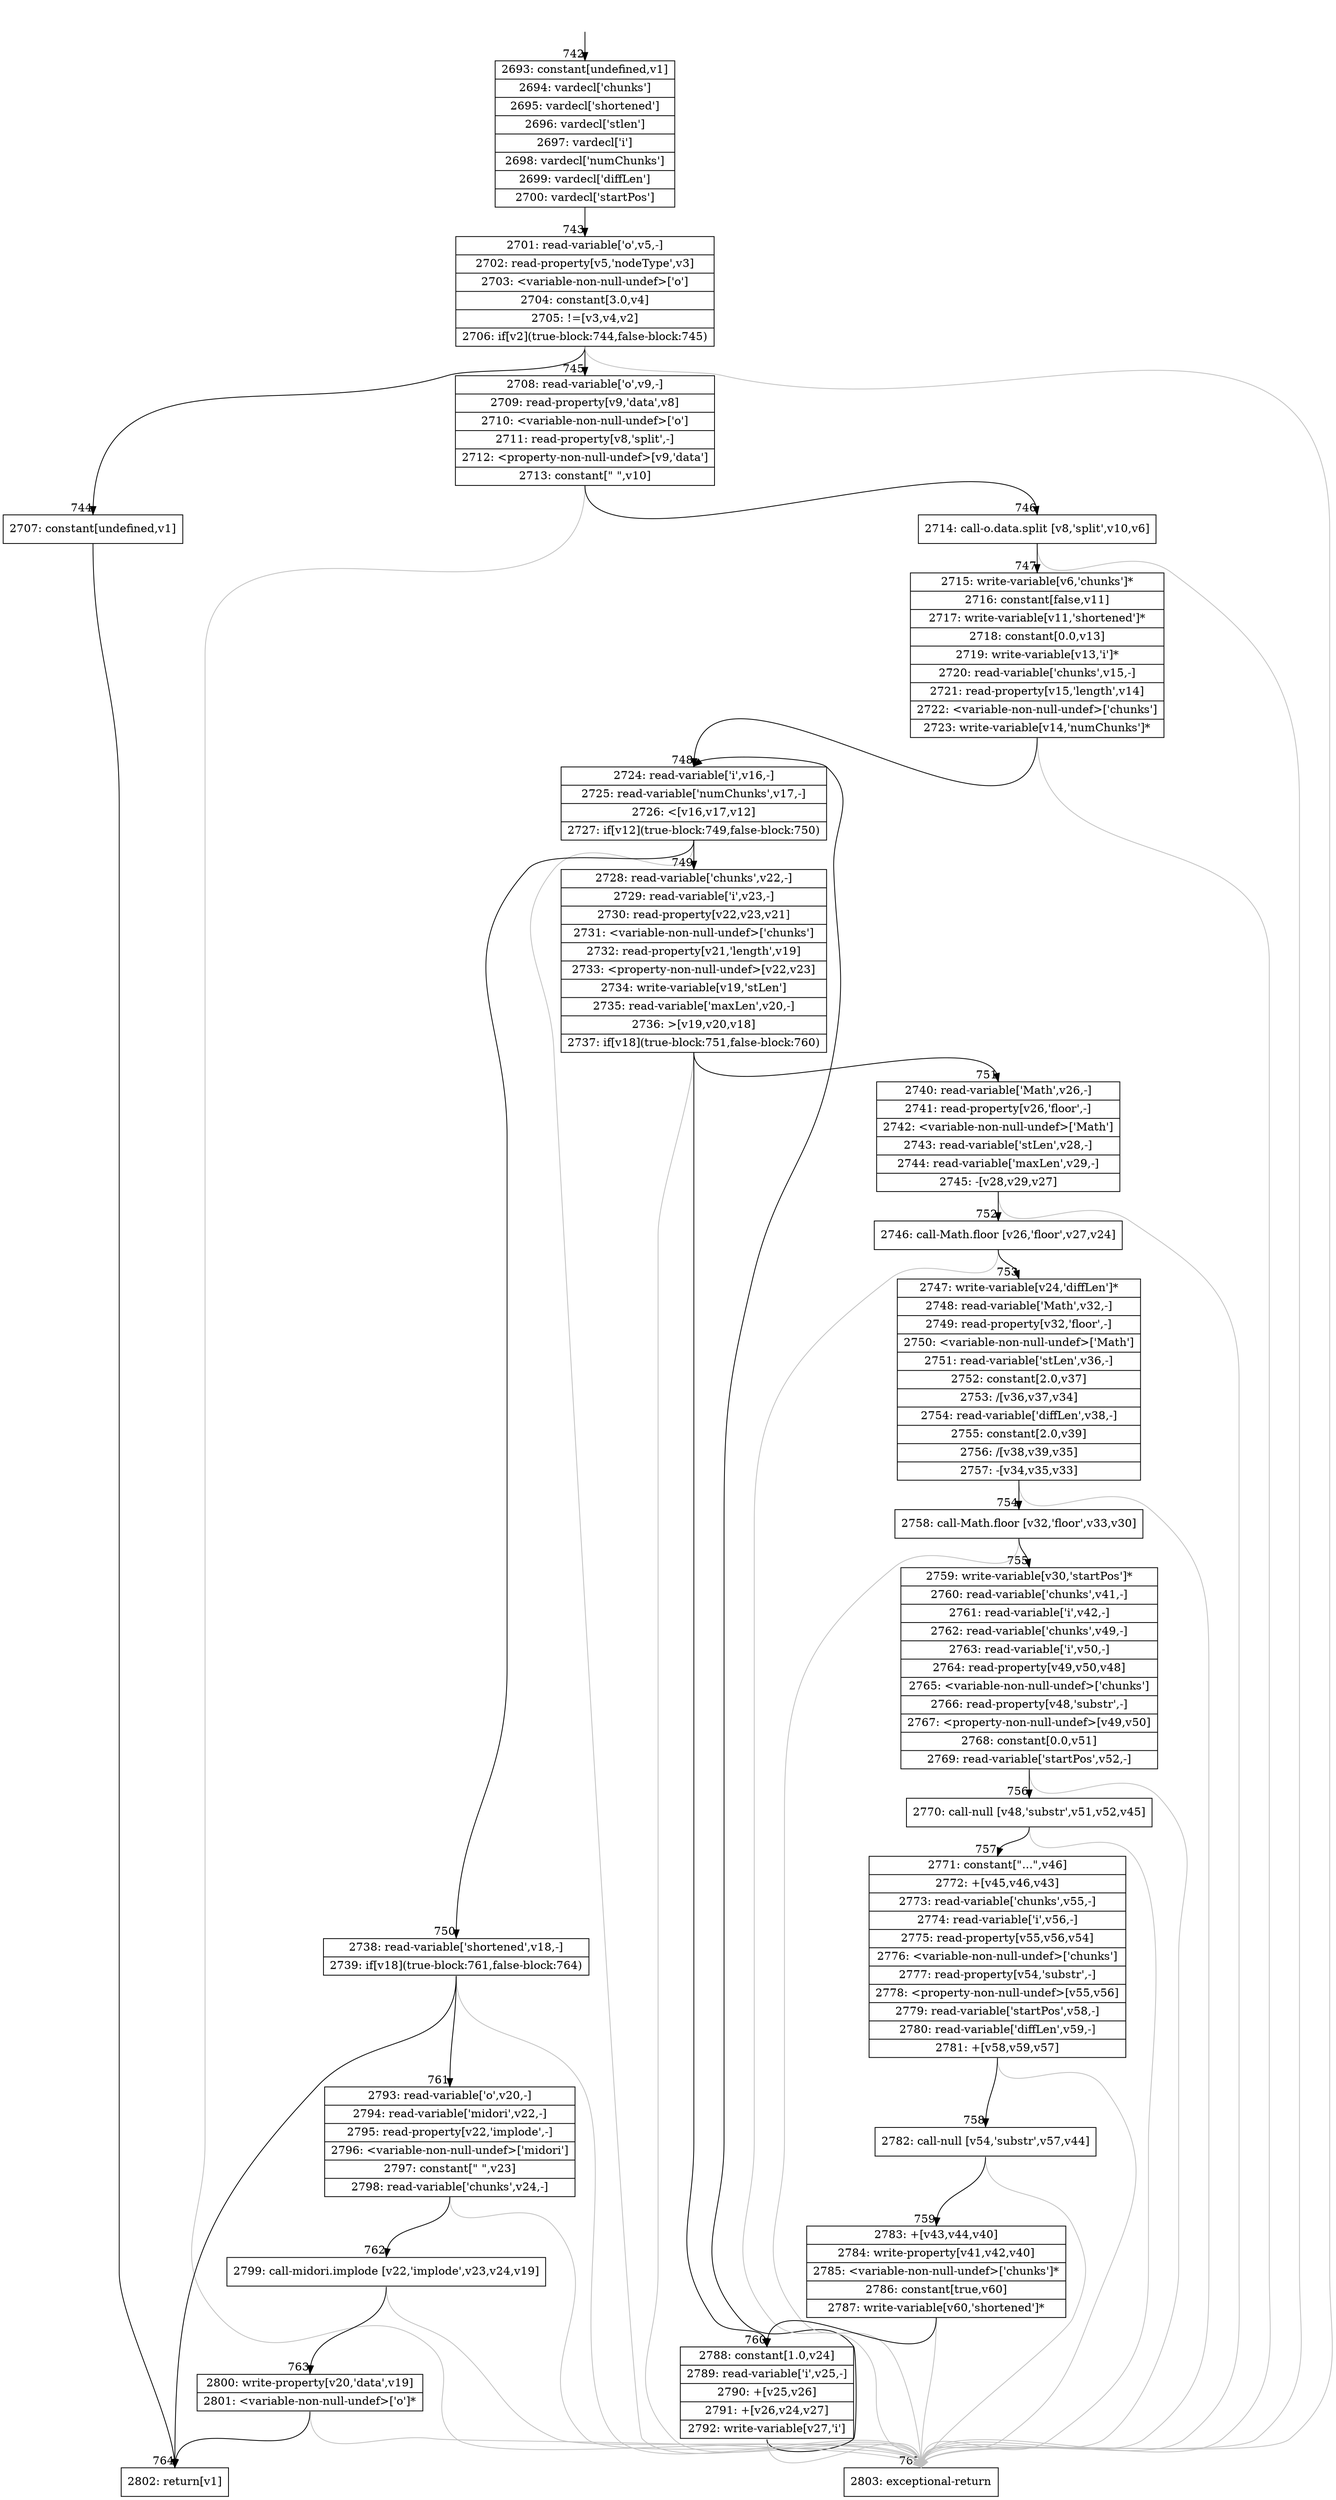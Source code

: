 digraph {
rankdir="TD"
BB_entry38[shape=none,label=""];
BB_entry38 -> BB742 [tailport=s, headport=n, headlabel="    742"]
BB742 [shape=record label="{2693: constant[undefined,v1]|2694: vardecl['chunks']|2695: vardecl['shortened']|2696: vardecl['stlen']|2697: vardecl['i']|2698: vardecl['numChunks']|2699: vardecl['diffLen']|2700: vardecl['startPos']}" ] 
BB742 -> BB743 [tailport=s, headport=n, headlabel="      743"]
BB743 [shape=record label="{2701: read-variable['o',v5,-]|2702: read-property[v5,'nodeType',v3]|2703: \<variable-non-null-undef\>['o']|2704: constant[3.0,v4]|2705: !=[v3,v4,v2]|2706: if[v2](true-block:744,false-block:745)}" ] 
BB743 -> BB744 [tailport=s, headport=n, headlabel="      744"]
BB743 -> BB745 [tailport=s, headport=n, headlabel="      745"]
BB743 -> BB765 [tailport=s, headport=n, color=gray, headlabel="      765"]
BB744 [shape=record label="{2707: constant[undefined,v1]}" ] 
BB744 -> BB764 [tailport=s, headport=n, headlabel="      764"]
BB745 [shape=record label="{2708: read-variable['o',v9,-]|2709: read-property[v9,'data',v8]|2710: \<variable-non-null-undef\>['o']|2711: read-property[v8,'split',-]|2712: \<property-non-null-undef\>[v9,'data']|2713: constant[\" \",v10]}" ] 
BB745 -> BB746 [tailport=s, headport=n, headlabel="      746"]
BB745 -> BB765 [tailport=s, headport=n, color=gray]
BB746 [shape=record label="{2714: call-o.data.split [v8,'split',v10,v6]}" ] 
BB746 -> BB747 [tailport=s, headport=n, headlabel="      747"]
BB746 -> BB765 [tailport=s, headport=n, color=gray]
BB747 [shape=record label="{2715: write-variable[v6,'chunks']*|2716: constant[false,v11]|2717: write-variable[v11,'shortened']*|2718: constant[0.0,v13]|2719: write-variable[v13,'i']*|2720: read-variable['chunks',v15,-]|2721: read-property[v15,'length',v14]|2722: \<variable-non-null-undef\>['chunks']|2723: write-variable[v14,'numChunks']*}" ] 
BB747 -> BB748 [tailport=s, headport=n, headlabel="      748"]
BB747 -> BB765 [tailport=s, headport=n, color=gray]
BB748 [shape=record label="{2724: read-variable['i',v16,-]|2725: read-variable['numChunks',v17,-]|2726: \<[v16,v17,v12]|2727: if[v12](true-block:749,false-block:750)}" ] 
BB748 -> BB749 [tailport=s, headport=n, headlabel="      749"]
BB748 -> BB750 [tailport=s, headport=n, headlabel="      750"]
BB748 -> BB765 [tailport=s, headport=n, color=gray]
BB749 [shape=record label="{2728: read-variable['chunks',v22,-]|2729: read-variable['i',v23,-]|2730: read-property[v22,v23,v21]|2731: \<variable-non-null-undef\>['chunks']|2732: read-property[v21,'length',v19]|2733: \<property-non-null-undef\>[v22,v23]|2734: write-variable[v19,'stLen']|2735: read-variable['maxLen',v20,-]|2736: \>[v19,v20,v18]|2737: if[v18](true-block:751,false-block:760)}" ] 
BB749 -> BB751 [tailport=s, headport=n, headlabel="      751"]
BB749 -> BB760 [tailport=s, headport=n, headlabel="      760"]
BB749 -> BB765 [tailport=s, headport=n, color=gray]
BB750 [shape=record label="{2738: read-variable['shortened',v18,-]|2739: if[v18](true-block:761,false-block:764)}" ] 
BB750 -> BB761 [tailport=s, headport=n, headlabel="      761"]
BB750 -> BB764 [tailport=s, headport=n]
BB750 -> BB765 [tailport=s, headport=n, color=gray]
BB751 [shape=record label="{2740: read-variable['Math',v26,-]|2741: read-property[v26,'floor',-]|2742: \<variable-non-null-undef\>['Math']|2743: read-variable['stLen',v28,-]|2744: read-variable['maxLen',v29,-]|2745: -[v28,v29,v27]}" ] 
BB751 -> BB752 [tailport=s, headport=n, headlabel="      752"]
BB751 -> BB765 [tailport=s, headport=n, color=gray]
BB752 [shape=record label="{2746: call-Math.floor [v26,'floor',v27,v24]}" ] 
BB752 -> BB753 [tailport=s, headport=n, headlabel="      753"]
BB752 -> BB765 [tailport=s, headport=n, color=gray]
BB753 [shape=record label="{2747: write-variable[v24,'diffLen']*|2748: read-variable['Math',v32,-]|2749: read-property[v32,'floor',-]|2750: \<variable-non-null-undef\>['Math']|2751: read-variable['stLen',v36,-]|2752: constant[2.0,v37]|2753: /[v36,v37,v34]|2754: read-variable['diffLen',v38,-]|2755: constant[2.0,v39]|2756: /[v38,v39,v35]|2757: -[v34,v35,v33]}" ] 
BB753 -> BB754 [tailport=s, headport=n, headlabel="      754"]
BB753 -> BB765 [tailport=s, headport=n, color=gray]
BB754 [shape=record label="{2758: call-Math.floor [v32,'floor',v33,v30]}" ] 
BB754 -> BB755 [tailport=s, headport=n, headlabel="      755"]
BB754 -> BB765 [tailport=s, headport=n, color=gray]
BB755 [shape=record label="{2759: write-variable[v30,'startPos']*|2760: read-variable['chunks',v41,-]|2761: read-variable['i',v42,-]|2762: read-variable['chunks',v49,-]|2763: read-variable['i',v50,-]|2764: read-property[v49,v50,v48]|2765: \<variable-non-null-undef\>['chunks']|2766: read-property[v48,'substr',-]|2767: \<property-non-null-undef\>[v49,v50]|2768: constant[0.0,v51]|2769: read-variable['startPos',v52,-]}" ] 
BB755 -> BB756 [tailport=s, headport=n, headlabel="      756"]
BB755 -> BB765 [tailport=s, headport=n, color=gray]
BB756 [shape=record label="{2770: call-null [v48,'substr',v51,v52,v45]}" ] 
BB756 -> BB757 [tailport=s, headport=n, headlabel="      757"]
BB756 -> BB765 [tailport=s, headport=n, color=gray]
BB757 [shape=record label="{2771: constant[\"...\",v46]|2772: +[v45,v46,v43]|2773: read-variable['chunks',v55,-]|2774: read-variable['i',v56,-]|2775: read-property[v55,v56,v54]|2776: \<variable-non-null-undef\>['chunks']|2777: read-property[v54,'substr',-]|2778: \<property-non-null-undef\>[v55,v56]|2779: read-variable['startPos',v58,-]|2780: read-variable['diffLen',v59,-]|2781: +[v58,v59,v57]}" ] 
BB757 -> BB758 [tailport=s, headport=n, headlabel="      758"]
BB757 -> BB765 [tailport=s, headport=n, color=gray]
BB758 [shape=record label="{2782: call-null [v54,'substr',v57,v44]}" ] 
BB758 -> BB759 [tailport=s, headport=n, headlabel="      759"]
BB758 -> BB765 [tailport=s, headport=n, color=gray]
BB759 [shape=record label="{2783: +[v43,v44,v40]|2784: write-property[v41,v42,v40]|2785: \<variable-non-null-undef\>['chunks']*|2786: constant[true,v60]|2787: write-variable[v60,'shortened']*}" ] 
BB759 -> BB760 [tailport=s, headport=n]
BB759 -> BB765 [tailport=s, headport=n, color=gray]
BB760 [shape=record label="{2788: constant[1.0,v24]|2789: read-variable['i',v25,-]|2790: +[v25,v26]|2791: +[v26,v24,v27]|2792: write-variable[v27,'i']}" ] 
BB760 -> BB748 [tailport=s, headport=n]
BB760 -> BB765 [tailport=s, headport=n, color=gray]
BB761 [shape=record label="{2793: read-variable['o',v20,-]|2794: read-variable['midori',v22,-]|2795: read-property[v22,'implode',-]|2796: \<variable-non-null-undef\>['midori']|2797: constant[\" \",v23]|2798: read-variable['chunks',v24,-]}" ] 
BB761 -> BB762 [tailport=s, headport=n, headlabel="      762"]
BB761 -> BB765 [tailport=s, headport=n, color=gray]
BB762 [shape=record label="{2799: call-midori.implode [v22,'implode',v23,v24,v19]}" ] 
BB762 -> BB763 [tailport=s, headport=n, headlabel="      763"]
BB762 -> BB765 [tailport=s, headport=n, color=gray]
BB763 [shape=record label="{2800: write-property[v20,'data',v19]|2801: \<variable-non-null-undef\>['o']*}" ] 
BB763 -> BB764 [tailport=s, headport=n]
BB763 -> BB765 [tailport=s, headport=n, color=gray]
BB764 [shape=record label="{2802: return[v1]}" ] 
BB765 [shape=record label="{2803: exceptional-return}" ] 
//#$~ 552
}
